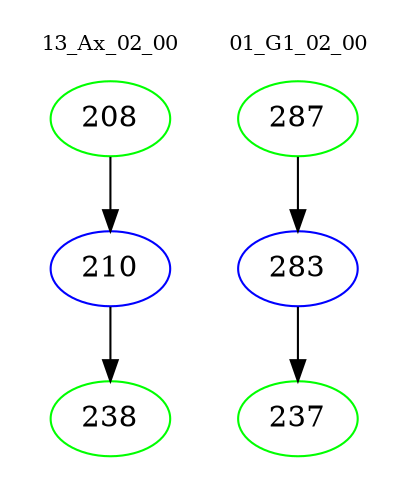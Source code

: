 digraph{
subgraph cluster_0 {
color = white
label = "13_Ax_02_00";
fontsize=10;
T0_208 [label="208", color="green"]
T0_208 -> T0_210 [color="black"]
T0_210 [label="210", color="blue"]
T0_210 -> T0_238 [color="black"]
T0_238 [label="238", color="green"]
}
subgraph cluster_1 {
color = white
label = "01_G1_02_00";
fontsize=10;
T1_287 [label="287", color="green"]
T1_287 -> T1_283 [color="black"]
T1_283 [label="283", color="blue"]
T1_283 -> T1_237 [color="black"]
T1_237 [label="237", color="green"]
}
}
